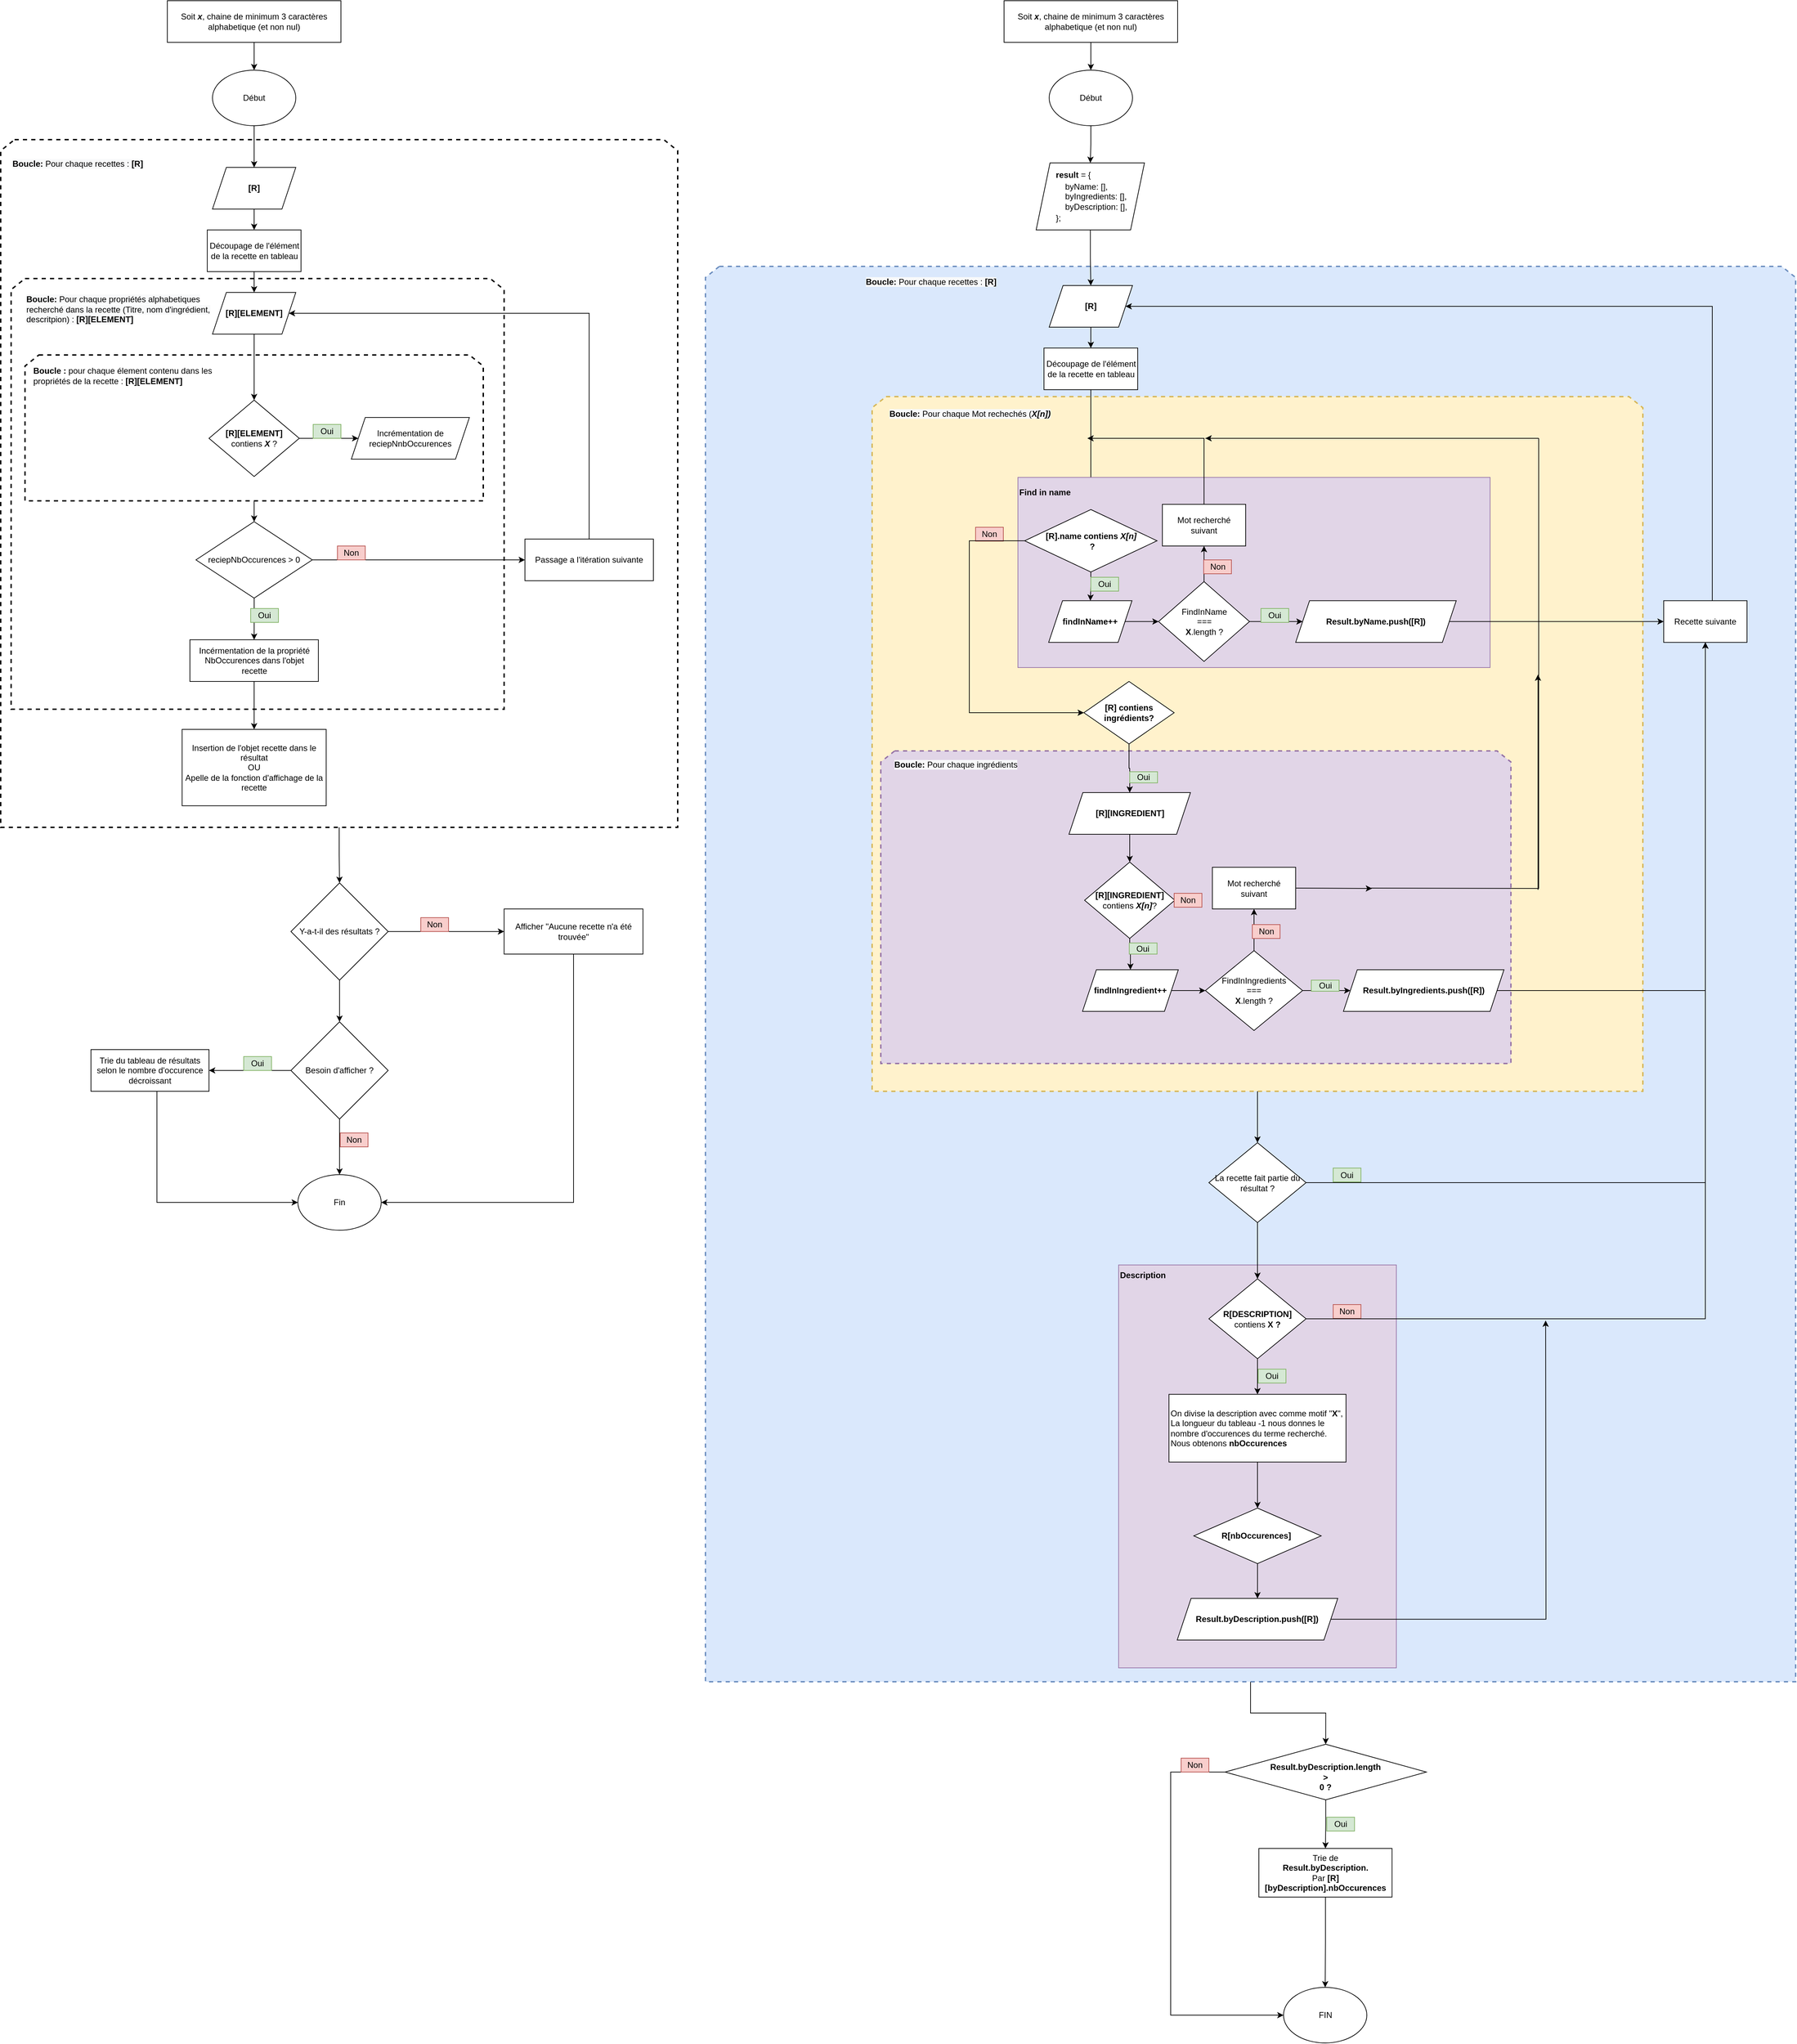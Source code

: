 <mxfile version="15.8.7" type="device"><diagram id="W2QzDN9e0owXRdh4UVnG" name="Page-1"><mxGraphModel dx="3149" dy="2471" grid="1" gridSize="10" guides="1" tooltips="1" connect="1" arrows="1" fold="1" page="1" pageScale="1" pageWidth="583" pageHeight="827" math="0" shadow="0"><root><mxCell id="0"/><mxCell id="1" parent="0"/><mxCell id="foUKdUVa1GUu96wPzRGX-116" style="edgeStyle=orthogonalEdgeStyle;rounded=0;orthogonalLoop=1;jettySize=auto;html=1;entryX=0.5;entryY=0;entryDx=0;entryDy=0;" parent="1" source="Gw8ev6e8NZ4eFew92f-A-2" target="foUKdUVa1GUu96wPzRGX-115" edge="1"><mxGeometry relative="1" as="geometry"/></mxCell><mxCell id="Gw8ev6e8NZ4eFew92f-A-2" value="" style="shape=loopLimit;whiteSpace=wrap;html=1;dashed=1;strokeWidth=2;align=left;fillColor=#dae8fc;strokeColor=#6c8ebf;" parent="1" vertex="1"><mxGeometry x="1020" y="392.5" width="1570" height="2037.5" as="geometry"/></mxCell><mxCell id="Gw8ev6e8NZ4eFew92f-A-48" value="" style="shape=loopLimit;whiteSpace=wrap;html=1;dashed=1;strokeWidth=2;align=left;fillColor=#fff2cc;strokeColor=#d6b656;" parent="1" vertex="1"><mxGeometry x="1260" y="580" width="1110" height="1000" as="geometry"/></mxCell><mxCell id="Gw8ev6e8NZ4eFew92f-A-49" value="&lt;br&gt;&lt;br&gt;&lt;b style=&quot;color: rgb(0 , 0 , 0) ; font-family: &amp;#34;helvetica&amp;#34; ; font-size: 12px ; font-style: normal ; letter-spacing: normal ; text-align: left ; text-indent: 0px ; text-transform: none ; word-spacing: 0px ; background-color: rgb(248 , 249 , 250)&quot;&gt;Boucle:&lt;span&gt;&amp;nbsp;&lt;/span&gt;&lt;/b&gt;&lt;span style=&quot;color: rgb(0 , 0 , 0) ; font-family: &amp;#34;helvetica&amp;#34; ; font-size: 12px ; font-style: normal ; font-weight: 400 ; letter-spacing: normal ; text-align: left ; text-indent: 0px ; text-transform: none ; word-spacing: 0px ; background-color: rgb(248 , 249 , 250) ; display: inline ; float: none&quot;&gt;Pour chaque Mot rechechés (&lt;/span&gt;&lt;span style=&quot;color: rgb(0 , 0 , 0) ; font-family: &amp;#34;helvetica&amp;#34; ; font-size: 12px ; letter-spacing: normal ; text-align: left ; text-indent: 0px ; text-transform: none ; word-spacing: 0px ; background-color: rgb(248 , 249 , 250) ; display: inline ; float: none&quot;&gt;&lt;b&gt;&lt;i&gt;X[n])&lt;/i&gt;&lt;/b&gt;&lt;/span&gt;" style="rounded=0;whiteSpace=wrap;html=1;dashed=1;strokeWidth=2;align=left;fillColor=none;strokeColor=none;" parent="1" vertex="1"><mxGeometry x="1282.5" y="560" width="280" height="60" as="geometry"/></mxCell><mxCell id="9cMznDm5X-ELZMLWN49U-64" style="edgeStyle=orthogonalEdgeStyle;rounded=0;orthogonalLoop=1;jettySize=auto;html=1;" parent="1" source="9cMznDm5X-ELZMLWN49U-8" target="9cMznDm5X-ELZMLWN49U-51" edge="1"><mxGeometry relative="1" as="geometry"/></mxCell><mxCell id="9cMznDm5X-ELZMLWN49U-8" value="" style="shape=loopLimit;whiteSpace=wrap;html=1;dashed=1;strokeWidth=2;align=left;" parent="1" vertex="1"><mxGeometry x="5" y="210" width="975" height="990" as="geometry"/></mxCell><mxCell id="9cMznDm5X-ELZMLWN49U-24" style="edgeStyle=orthogonalEdgeStyle;rounded=0;orthogonalLoop=1;jettySize=auto;html=1;" parent="1" source="9cMznDm5X-ELZMLWN49U-2" edge="1"><mxGeometry relative="1" as="geometry"><mxPoint x="370" y="250" as="targetPoint"/></mxGeometry></mxCell><mxCell id="9cMznDm5X-ELZMLWN49U-2" value="Début" style="ellipse;whiteSpace=wrap;html=1;" parent="1" vertex="1"><mxGeometry x="310" y="110" width="120" height="80" as="geometry"/></mxCell><mxCell id="9cMznDm5X-ELZMLWN49U-4" style="edgeStyle=orthogonalEdgeStyle;rounded=0;orthogonalLoop=1;jettySize=auto;html=1;" parent="1" source="9cMznDm5X-ELZMLWN49U-3" target="9cMznDm5X-ELZMLWN49U-2" edge="1"><mxGeometry relative="1" as="geometry"/></mxCell><mxCell id="9cMznDm5X-ELZMLWN49U-3" value="Soit &lt;b style=&quot;font-style: italic&quot;&gt;x&lt;/b&gt;, chaine de minimum 3 caractères alphabetique (et non nul)" style="rounded=0;whiteSpace=wrap;html=1;" parent="1" vertex="1"><mxGeometry x="245" y="10" width="250" height="60" as="geometry"/></mxCell><mxCell id="9cMznDm5X-ELZMLWN49U-12" value="&lt;br&gt;&lt;br&gt;&lt;b style=&quot;color: rgb(0 , 0 , 0) ; font-family: &amp;#34;helvetica&amp;#34; ; font-size: 12px ; font-style: normal ; letter-spacing: normal ; text-align: left ; text-indent: 0px ; text-transform: none ; word-spacing: 0px ; background-color: rgb(248 , 249 , 250)&quot;&gt;Boucle:&lt;span&gt;&amp;nbsp;&lt;/span&gt;&lt;/b&gt;&lt;span style=&quot;color: rgb(0 , 0 , 0) ; font-family: &amp;#34;helvetica&amp;#34; ; font-size: 12px ; font-style: normal ; font-weight: 400 ; letter-spacing: normal ; text-align: left ; text-indent: 0px ; text-transform: none ; word-spacing: 0px ; background-color: rgb(248 , 249 , 250) ; display: inline ; float: none&quot;&gt;Pour chaque recettes : &lt;/span&gt;&lt;span style=&quot;color: rgb(0 , 0 , 0) ; font-family: &amp;#34;helvetica&amp;#34; ; font-size: 12px ; font-style: normal ; letter-spacing: normal ; text-align: left ; text-indent: 0px ; text-transform: none ; word-spacing: 0px ; background-color: rgb(248 , 249 , 250) ; display: inline ; float: none&quot;&gt;&lt;b&gt;[R]&lt;/b&gt;&lt;/span&gt;" style="rounded=0;whiteSpace=wrap;html=1;dashed=1;strokeWidth=2;align=left;fillColor=none;strokeColor=none;" parent="1" vertex="1"><mxGeometry x="20" y="200" width="280" height="60" as="geometry"/></mxCell><mxCell id="9cMznDm5X-ELZMLWN49U-14" value="" style="shape=loopLimit;whiteSpace=wrap;html=1;dashed=1;strokeWidth=2;align=left;" parent="1" vertex="1"><mxGeometry x="20" y="410" width="710" height="620" as="geometry"/></mxCell><mxCell id="9cMznDm5X-ELZMLWN49U-15" value="&lt;br&gt;&lt;br&gt;&lt;b style=&quot;color: rgb(0 , 0 , 0) ; font-family: &amp;#34;helvetica&amp;#34; ; font-size: 12px ; font-style: normal ; letter-spacing: normal ; text-align: left ; text-indent: 0px ; text-transform: none ; word-spacing: 0px ; background-color: rgb(248 , 249 , 250)&quot;&gt;Boucle:&lt;span&gt;&amp;nbsp;&lt;/span&gt;&lt;/b&gt;&lt;span style=&quot;color: rgb(0 , 0 , 0) ; font-family: &amp;#34;helvetica&amp;#34; ; font-size: 12px ; font-style: normal ; font-weight: 400 ; letter-spacing: normal ; text-align: left ; text-indent: 0px ; text-transform: none ; word-spacing: 0px ; background-color: rgb(248 , 249 , 250) ; display: inline ; float: none&quot;&gt;Pour chaque propriétés alphabetiques recherché dans la recette (Titre, nom d'ingrédient, descritpion) : &lt;/span&gt;&lt;span style=&quot;color: rgb(0 , 0 , 0) ; font-family: &amp;#34;helvetica&amp;#34; ; font-size: 12px ; font-style: normal ; letter-spacing: normal ; text-align: left ; text-indent: 0px ; text-transform: none ; word-spacing: 0px ; background-color: rgb(248 , 249 , 250) ; display: inline ; float: none&quot;&gt;&lt;b&gt;[R][ELEMENT]&lt;/b&gt;&lt;/span&gt;" style="rounded=0;whiteSpace=wrap;html=1;dashed=1;strokeWidth=2;align=left;fillColor=none;strokeColor=none;" parent="1" vertex="1"><mxGeometry x="40" y="410" width="280" height="60" as="geometry"/></mxCell><mxCell id="9cMznDm5X-ELZMLWN49U-26" style="edgeStyle=orthogonalEdgeStyle;rounded=0;orthogonalLoop=1;jettySize=auto;html=1;" parent="1" source="9cMznDm5X-ELZMLWN49U-16" target="9cMznDm5X-ELZMLWN49U-21" edge="1"><mxGeometry relative="1" as="geometry"/></mxCell><mxCell id="9cMznDm5X-ELZMLWN49U-16" value="Découpage de l'élément de la recette en tableau" style="rounded=0;whiteSpace=wrap;html=1;" parent="1" vertex="1"><mxGeometry x="302.5" y="340" width="135" height="60" as="geometry"/></mxCell><mxCell id="9cMznDm5X-ELZMLWN49U-19" value="" style="shape=loopLimit;whiteSpace=wrap;html=1;dashed=1;strokeWidth=2;align=left;" parent="1" vertex="1"><mxGeometry x="40" y="520" width="660" height="210" as="geometry"/></mxCell><mxCell id="9cMznDm5X-ELZMLWN49U-20" value="&lt;b&gt;Boucle :&lt;/b&gt;&amp;nbsp;pour chaque élement contenu dans les propriétés de la recette :&amp;nbsp;&lt;b style=&quot;font-family: &amp;#34;helvetica&amp;#34;&quot;&gt;[R][ELEMENT]&lt;/b&gt;" style="rounded=0;whiteSpace=wrap;html=1;dashed=1;strokeWidth=2;align=left;fillColor=none;strokeColor=none;" parent="1" vertex="1"><mxGeometry x="50" y="510" width="280" height="80" as="geometry"/></mxCell><mxCell id="9cMznDm5X-ELZMLWN49U-29" style="edgeStyle=orthogonalEdgeStyle;rounded=0;orthogonalLoop=1;jettySize=auto;html=1;entryX=0.5;entryY=0;entryDx=0;entryDy=0;" parent="1" source="9cMznDm5X-ELZMLWN49U-21" target="9cMznDm5X-ELZMLWN49U-28" edge="1"><mxGeometry relative="1" as="geometry"/></mxCell><mxCell id="9cMznDm5X-ELZMLWN49U-21" value="&lt;b style=&quot;font-family: &amp;#34;helvetica&amp;#34;&quot;&gt;[R][ELEMENT]&lt;/b&gt;" style="shape=parallelogram;perimeter=parallelogramPerimeter;whiteSpace=wrap;html=1;fixedSize=1;strokeWidth=1;align=center;" parent="1" vertex="1"><mxGeometry x="310" y="430" width="120" height="60" as="geometry"/></mxCell><mxCell id="9cMznDm5X-ELZMLWN49U-25" style="edgeStyle=orthogonalEdgeStyle;rounded=0;orthogonalLoop=1;jettySize=auto;html=1;" parent="1" source="9cMznDm5X-ELZMLWN49U-22" target="9cMznDm5X-ELZMLWN49U-16" edge="1"><mxGeometry relative="1" as="geometry"/></mxCell><mxCell id="9cMznDm5X-ELZMLWN49U-22" value="&lt;b style=&quot;font-family: &amp;#34;helvetica&amp;#34;&quot;&gt;[R]&lt;/b&gt;" style="shape=parallelogram;perimeter=parallelogramPerimeter;whiteSpace=wrap;html=1;fixedSize=1;strokeWidth=1;align=center;" parent="1" vertex="1"><mxGeometry x="310" y="250" width="120" height="60" as="geometry"/></mxCell><mxCell id="9cMznDm5X-ELZMLWN49U-23" value="" style="edgeStyle=orthogonalEdgeStyle;rounded=0;orthogonalLoop=1;jettySize=auto;html=1;endArrow=none;" parent="1" source="9cMznDm5X-ELZMLWN49U-2" target="9cMznDm5X-ELZMLWN49U-22" edge="1"><mxGeometry relative="1" as="geometry"><mxPoint x="370" y="190" as="sourcePoint"/><mxPoint x="370" y="340" as="targetPoint"/></mxGeometry></mxCell><mxCell id="9cMznDm5X-ELZMLWN49U-31" style="edgeStyle=orthogonalEdgeStyle;rounded=0;orthogonalLoop=1;jettySize=auto;html=1;" parent="1" source="9cMznDm5X-ELZMLWN49U-28" target="9cMznDm5X-ELZMLWN49U-30" edge="1"><mxGeometry relative="1" as="geometry"/></mxCell><mxCell id="9cMznDm5X-ELZMLWN49U-28" value="&lt;b&gt;[R][ELEMENT] &lt;/b&gt;contiens &lt;i style=&quot;font-weight: bold&quot;&gt;X&lt;/i&gt;&amp;nbsp;?" style="rhombus;whiteSpace=wrap;html=1;strokeWidth=1;align=center;" parent="1" vertex="1"><mxGeometry x="305" y="585" width="130" height="110" as="geometry"/></mxCell><mxCell id="9cMznDm5X-ELZMLWN49U-30" value="&lt;span style=&quot;font-family: &amp;#34;helvetica&amp;#34;&quot;&gt;Incrémentation de&lt;br&gt;reciepNnbOccurences&lt;br&gt;&lt;/span&gt;" style="shape=parallelogram;perimeter=parallelogramPerimeter;whiteSpace=wrap;html=1;fixedSize=1;strokeWidth=1;align=center;" parent="1" vertex="1"><mxGeometry x="510" y="610" width="170" height="60" as="geometry"/></mxCell><mxCell id="9cMznDm5X-ELZMLWN49U-32" value="Oui" style="rounded=0;whiteSpace=wrap;html=1;strokeWidth=1;align=center;fillColor=#d5e8d4;strokeColor=#82b366;" parent="1" vertex="1"><mxGeometry x="455" y="620" width="40" height="20" as="geometry"/></mxCell><mxCell id="9cMznDm5X-ELZMLWN49U-38" style="edgeStyle=orthogonalEdgeStyle;rounded=0;orthogonalLoop=1;jettySize=auto;html=1;entryX=0.5;entryY=0;entryDx=0;entryDy=0;" parent="1" source="9cMznDm5X-ELZMLWN49U-35" target="9cMznDm5X-ELZMLWN49U-37" edge="1"><mxGeometry relative="1" as="geometry"/></mxCell><mxCell id="9cMznDm5X-ELZMLWN49U-35" value="reciepNbOccurences &amp;gt; 0" style="rhombus;whiteSpace=wrap;html=1;strokeWidth=1;align=center;" parent="1" vertex="1"><mxGeometry x="286.25" y="760" width="167.5" height="110" as="geometry"/></mxCell><mxCell id="9cMznDm5X-ELZMLWN49U-36" value="" style="endArrow=classic;html=1;rounded=0;exitX=0.5;exitY=1;exitDx=0;exitDy=0;entryX=0.5;entryY=0;entryDx=0;entryDy=0;" parent="1" source="9cMznDm5X-ELZMLWN49U-19" target="9cMznDm5X-ELZMLWN49U-35" edge="1"><mxGeometry width="50" height="50" relative="1" as="geometry"><mxPoint x="370" y="870" as="sourcePoint"/><mxPoint x="420" y="820" as="targetPoint"/></mxGeometry></mxCell><mxCell id="9cMznDm5X-ELZMLWN49U-42" style="edgeStyle=orthogonalEdgeStyle;rounded=0;orthogonalLoop=1;jettySize=auto;html=1;exitX=1;exitY=0.5;exitDx=0;exitDy=0;" parent="1" source="9cMznDm5X-ELZMLWN49U-35" target="9cMznDm5X-ELZMLWN49U-41" edge="1"><mxGeometry relative="1" as="geometry"/></mxCell><mxCell id="9cMznDm5X-ELZMLWN49U-49" style="edgeStyle=orthogonalEdgeStyle;rounded=0;orthogonalLoop=1;jettySize=auto;html=1;entryX=0.5;entryY=0;entryDx=0;entryDy=0;" parent="1" source="9cMznDm5X-ELZMLWN49U-37" target="9cMznDm5X-ELZMLWN49U-47" edge="1"><mxGeometry relative="1" as="geometry"/></mxCell><mxCell id="9cMznDm5X-ELZMLWN49U-37" value="Incérmentation de la propriété NbOccurences dans l'objet recette" style="rounded=0;whiteSpace=wrap;html=1;strokeWidth=1;align=center;" parent="1" vertex="1"><mxGeometry x="277.5" y="930" width="185" height="60" as="geometry"/></mxCell><mxCell id="9cMznDm5X-ELZMLWN49U-39" value="Oui" style="rounded=0;whiteSpace=wrap;html=1;strokeWidth=1;align=center;fillColor=#d5e8d4;strokeColor=#82b366;" parent="1" vertex="1"><mxGeometry x="365" y="885" width="40" height="20" as="geometry"/></mxCell><mxCell id="9cMznDm5X-ELZMLWN49U-43" style="edgeStyle=orthogonalEdgeStyle;rounded=0;orthogonalLoop=1;jettySize=auto;html=1;entryX=1;entryY=0.5;entryDx=0;entryDy=0;" parent="1" source="9cMznDm5X-ELZMLWN49U-41" target="9cMznDm5X-ELZMLWN49U-21" edge="1"><mxGeometry relative="1" as="geometry"><Array as="points"><mxPoint x="853" y="460"/></Array></mxGeometry></mxCell><mxCell id="9cMznDm5X-ELZMLWN49U-41" value="Passage a l'itération suivante" style="rounded=0;whiteSpace=wrap;html=1;strokeWidth=1;align=center;" parent="1" vertex="1"><mxGeometry x="760" y="785" width="185" height="60" as="geometry"/></mxCell><mxCell id="9cMznDm5X-ELZMLWN49U-44" value="Non" style="rounded=0;whiteSpace=wrap;html=1;strokeWidth=1;align=center;fillColor=#f8cecc;strokeColor=#b85450;" parent="1" vertex="1"><mxGeometry x="490" y="795" width="40" height="20" as="geometry"/></mxCell><mxCell id="9cMznDm5X-ELZMLWN49U-47" value="Insertion de l'objet recette dans le résultat &lt;br&gt;OU&lt;br&gt;Apelle de la fonction d'affichage de la recette" style="rounded=0;whiteSpace=wrap;html=1;strokeWidth=1;align=center;" parent="1" vertex="1"><mxGeometry x="266.25" y="1059" width="207.5" height="110" as="geometry"/></mxCell><mxCell id="9cMznDm5X-ELZMLWN49U-56" style="edgeStyle=orthogonalEdgeStyle;rounded=0;orthogonalLoop=1;jettySize=auto;html=1;entryX=0.5;entryY=0;entryDx=0;entryDy=0;" parent="1" source="9cMznDm5X-ELZMLWN49U-51" target="9cMznDm5X-ELZMLWN49U-55" edge="1"><mxGeometry relative="1" as="geometry"/></mxCell><mxCell id="9cMznDm5X-ELZMLWN49U-67" style="edgeStyle=orthogonalEdgeStyle;rounded=0;orthogonalLoop=1;jettySize=auto;html=1;" parent="1" source="9cMznDm5X-ELZMLWN49U-51" target="9cMznDm5X-ELZMLWN49U-66" edge="1"><mxGeometry relative="1" as="geometry"/></mxCell><mxCell id="9cMznDm5X-ELZMLWN49U-51" value="Y-a-t-il des résultats ?" style="rhombus;whiteSpace=wrap;html=1;strokeWidth=1;align=center;" parent="1" vertex="1"><mxGeometry x="423" y="1280" width="140" height="140" as="geometry"/></mxCell><mxCell id="9cMznDm5X-ELZMLWN49U-52" value="Fin" style="ellipse;whiteSpace=wrap;html=1;strokeWidth=1;align=center;" parent="1" vertex="1"><mxGeometry x="433" y="1700" width="120" height="80" as="geometry"/></mxCell><mxCell id="9cMznDm5X-ELZMLWN49U-58" style="edgeStyle=orthogonalEdgeStyle;rounded=0;orthogonalLoop=1;jettySize=auto;html=1;entryX=1;entryY=0.5;entryDx=0;entryDy=0;" parent="1" source="9cMznDm5X-ELZMLWN49U-55" target="9cMznDm5X-ELZMLWN49U-57" edge="1"><mxGeometry relative="1" as="geometry"><Array as="points"/></mxGeometry></mxCell><mxCell id="9cMznDm5X-ELZMLWN49U-59" style="edgeStyle=orthogonalEdgeStyle;rounded=0;orthogonalLoop=1;jettySize=auto;html=1;entryX=0.5;entryY=0;entryDx=0;entryDy=0;" parent="1" source="9cMznDm5X-ELZMLWN49U-55" target="9cMznDm5X-ELZMLWN49U-52" edge="1"><mxGeometry relative="1" as="geometry"/></mxCell><mxCell id="9cMznDm5X-ELZMLWN49U-55" value="Besoin d'afficher ?" style="rhombus;whiteSpace=wrap;html=1;strokeWidth=1;align=center;" parent="1" vertex="1"><mxGeometry x="423" y="1480" width="140" height="140" as="geometry"/></mxCell><mxCell id="9cMznDm5X-ELZMLWN49U-60" style="edgeStyle=orthogonalEdgeStyle;rounded=0;orthogonalLoop=1;jettySize=auto;html=1;entryX=0;entryY=0.5;entryDx=0;entryDy=0;" parent="1" source="9cMznDm5X-ELZMLWN49U-57" target="9cMznDm5X-ELZMLWN49U-52" edge="1"><mxGeometry relative="1" as="geometry"><mxPoint x="430" y="1740" as="targetPoint"/><Array as="points"><mxPoint x="230" y="1740"/></Array></mxGeometry></mxCell><mxCell id="9cMznDm5X-ELZMLWN49U-57" value="Trie du tableau de résultats selon le nombre d'occurence décroissant" style="rounded=0;whiteSpace=wrap;html=1;strokeWidth=1;align=center;" parent="1" vertex="1"><mxGeometry x="135" y="1520" width="170" height="60" as="geometry"/></mxCell><mxCell id="9cMznDm5X-ELZMLWN49U-62" value="Oui" style="rounded=0;whiteSpace=wrap;html=1;strokeWidth=1;align=center;fillColor=#d5e8d4;strokeColor=#82b366;" parent="1" vertex="1"><mxGeometry x="355" y="1530" width="40" height="20" as="geometry"/></mxCell><mxCell id="9cMznDm5X-ELZMLWN49U-63" value="Non" style="rounded=0;whiteSpace=wrap;html=1;strokeWidth=1;align=center;fillColor=#f8cecc;strokeColor=#b85450;" parent="1" vertex="1"><mxGeometry x="494" y="1640" width="40" height="20" as="geometry"/></mxCell><mxCell id="9cMznDm5X-ELZMLWN49U-68" style="edgeStyle=orthogonalEdgeStyle;rounded=0;orthogonalLoop=1;jettySize=auto;html=1;entryX=1;entryY=0.5;entryDx=0;entryDy=0;" parent="1" source="9cMznDm5X-ELZMLWN49U-66" target="9cMznDm5X-ELZMLWN49U-52" edge="1"><mxGeometry relative="1" as="geometry"><Array as="points"><mxPoint x="830" y="1740"/></Array></mxGeometry></mxCell><mxCell id="9cMznDm5X-ELZMLWN49U-66" value="Afficher &quot;Aucune recette n'a été trouvée&quot;" style="rounded=0;whiteSpace=wrap;html=1;strokeWidth=1;align=center;" parent="1" vertex="1"><mxGeometry x="730" y="1317.5" width="200" height="65" as="geometry"/></mxCell><mxCell id="9cMznDm5X-ELZMLWN49U-69" value="Non" style="rounded=0;whiteSpace=wrap;html=1;strokeWidth=1;align=center;fillColor=#f8cecc;strokeColor=#b85450;" parent="1" vertex="1"><mxGeometry x="610" y="1330" width="40" height="20" as="geometry"/></mxCell><mxCell id="foUKdUVa1GUu96wPzRGX-18" style="edgeStyle=orthogonalEdgeStyle;rounded=0;orthogonalLoop=1;jettySize=auto;html=1;entryX=0.5;entryY=0;entryDx=0;entryDy=0;" parent="1" source="Gw8ev6e8NZ4eFew92f-A-4" target="foUKdUVa1GUu96wPzRGX-17" edge="1"><mxGeometry relative="1" as="geometry"/></mxCell><mxCell id="Gw8ev6e8NZ4eFew92f-A-4" value="Début" style="ellipse;whiteSpace=wrap;html=1;" parent="1" vertex="1"><mxGeometry x="1515" y="110" width="120" height="80" as="geometry"/></mxCell><mxCell id="Gw8ev6e8NZ4eFew92f-A-5" style="edgeStyle=orthogonalEdgeStyle;rounded=0;orthogonalLoop=1;jettySize=auto;html=1;" parent="1" source="Gw8ev6e8NZ4eFew92f-A-6" target="Gw8ev6e8NZ4eFew92f-A-4" edge="1"><mxGeometry relative="1" as="geometry"/></mxCell><mxCell id="Gw8ev6e8NZ4eFew92f-A-6" value="Soit &lt;b style=&quot;font-style: italic&quot;&gt;x&lt;/b&gt;, chaine de minimum 3 caractères alphabetique (et non nul)" style="rounded=0;whiteSpace=wrap;html=1;" parent="1" vertex="1"><mxGeometry x="1450" y="10" width="250" height="60" as="geometry"/></mxCell><mxCell id="Gw8ev6e8NZ4eFew92f-A-7" value="&lt;br&gt;&lt;br&gt;&lt;b style=&quot;color: rgb(0 , 0 , 0) ; font-family: &amp;#34;helvetica&amp;#34; ; font-size: 12px ; font-style: normal ; letter-spacing: normal ; text-align: left ; text-indent: 0px ; text-transform: none ; word-spacing: 0px ; background-color: rgb(248 , 249 , 250)&quot;&gt;Boucle:&lt;span&gt;&amp;nbsp;&lt;/span&gt;&lt;/b&gt;&lt;span style=&quot;color: rgb(0 , 0 , 0) ; font-family: &amp;#34;helvetica&amp;#34; ; font-size: 12px ; font-style: normal ; font-weight: 400 ; letter-spacing: normal ; text-align: left ; text-indent: 0px ; text-transform: none ; word-spacing: 0px ; background-color: rgb(248 , 249 , 250) ; display: inline ; float: none&quot;&gt;Pour chaque recettes : &lt;/span&gt;&lt;span style=&quot;color: rgb(0 , 0 , 0) ; font-family: &amp;#34;helvetica&amp;#34; ; font-size: 12px ; font-style: normal ; letter-spacing: normal ; text-align: left ; text-indent: 0px ; text-transform: none ; word-spacing: 0px ; background-color: rgb(248 , 249 , 250) ; display: inline ; float: none&quot;&gt;&lt;b&gt;[R]&lt;/b&gt;&lt;/span&gt;" style="rounded=0;whiteSpace=wrap;html=1;dashed=1;strokeWidth=2;align=left;fillColor=none;strokeColor=none;" parent="1" vertex="1"><mxGeometry x="1248.75" y="370" width="280" height="60" as="geometry"/></mxCell><mxCell id="Gw8ev6e8NZ4eFew92f-A-8" value="" style="shape=loopLimit;whiteSpace=wrap;html=1;dashed=1;strokeWidth=2;align=left;fillColor=#e1d5e7;strokeColor=#9673a6;" parent="1" vertex="1"><mxGeometry x="1272.5" y="1090" width="907.5" height="450" as="geometry"/></mxCell><mxCell id="Gw8ev6e8NZ4eFew92f-A-9" value="&lt;br&gt;&lt;br&gt;&lt;b style=&quot;color: rgb(0 , 0 , 0) ; font-family: &amp;#34;helvetica&amp;#34; ; font-size: 12px ; font-style: normal ; letter-spacing: normal ; text-align: left ; text-indent: 0px ; text-transform: none ; word-spacing: 0px ; background-color: rgb(248 , 249 , 250)&quot;&gt;Boucle:&lt;span&gt;&amp;nbsp;&lt;/span&gt;&lt;/b&gt;&lt;span style=&quot;color: rgb(0 , 0 , 0) ; font-family: &amp;#34;helvetica&amp;#34; ; font-size: 12px ; font-style: normal ; font-weight: 400 ; letter-spacing: normal ; text-align: left ; text-indent: 0px ; text-transform: none ; word-spacing: 0px ; background-color: rgb(248 , 249 , 250) ; display: inline ; float: none&quot;&gt;Pour chaque ingrédients&lt;/span&gt;" style="rounded=0;whiteSpace=wrap;html=1;dashed=1;strokeWidth=2;align=left;fillColor=none;strokeColor=none;" parent="1" vertex="1"><mxGeometry x="1290" y="1065" width="280" height="60" as="geometry"/></mxCell><mxCell id="foUKdUVa1GUu96wPzRGX-38" style="edgeStyle=orthogonalEdgeStyle;rounded=0;orthogonalLoop=1;jettySize=auto;html=1;" parent="1" source="Gw8ev6e8NZ4eFew92f-A-11" target="foUKdUVa1GUu96wPzRGX-23" edge="1"><mxGeometry relative="1" as="geometry"/></mxCell><mxCell id="Gw8ev6e8NZ4eFew92f-A-11" value="Découpage de l'élément de la recette en tableau" style="rounded=0;whiteSpace=wrap;html=1;" parent="1" vertex="1"><mxGeometry x="1507.5" y="510" width="135" height="60" as="geometry"/></mxCell><mxCell id="foUKdUVa1GUu96wPzRGX-16" style="edgeStyle=orthogonalEdgeStyle;rounded=0;orthogonalLoop=1;jettySize=auto;html=1;" parent="1" source="Gw8ev6e8NZ4eFew92f-A-15" target="foUKdUVa1GUu96wPzRGX-4" edge="1"><mxGeometry relative="1" as="geometry"/></mxCell><mxCell id="Gw8ev6e8NZ4eFew92f-A-15" value="&lt;b style=&quot;font-family: &amp;#34;helvetica&amp;#34;&quot;&gt;[R][INGREDIENT]&lt;/b&gt;" style="shape=parallelogram;perimeter=parallelogramPerimeter;whiteSpace=wrap;html=1;fixedSize=1;strokeWidth=1;align=center;" parent="1" vertex="1"><mxGeometry x="1543.5" y="1150" width="175" height="60" as="geometry"/></mxCell><mxCell id="Gw8ev6e8NZ4eFew92f-A-16" style="edgeStyle=orthogonalEdgeStyle;rounded=0;orthogonalLoop=1;jettySize=auto;html=1;" parent="1" source="Gw8ev6e8NZ4eFew92f-A-17" target="Gw8ev6e8NZ4eFew92f-A-11" edge="1"><mxGeometry relative="1" as="geometry"/></mxCell><mxCell id="Gw8ev6e8NZ4eFew92f-A-17" value="&lt;b style=&quot;font-family: &amp;#34;helvetica&amp;#34;&quot;&gt;[R]&lt;/b&gt;" style="shape=parallelogram;perimeter=parallelogramPerimeter;whiteSpace=wrap;html=1;fixedSize=1;strokeWidth=1;align=center;" parent="1" vertex="1"><mxGeometry x="1515" y="420" width="120" height="60" as="geometry"/></mxCell><mxCell id="foUKdUVa1GUu96wPzRGX-122" style="edgeStyle=orthogonalEdgeStyle;rounded=0;orthogonalLoop=1;jettySize=auto;html=1;entryX=0.5;entryY=0;entryDx=0;entryDy=0;" parent="1" source="Gw8ev6e8NZ4eFew92f-A-42" target="foUKdUVa1GUu96wPzRGX-120" edge="1"><mxGeometry relative="1" as="geometry"/></mxCell><mxCell id="Gw8ev6e8NZ4eFew92f-A-42" value="Trie de&lt;b&gt;&lt;br&gt;Result.byDescription.&lt;/b&gt;&lt;br&gt;Par &lt;b&gt;[R][byDescription].nbOccurences&lt;/b&gt;" style="rounded=0;whiteSpace=wrap;html=1;strokeWidth=1;align=center;" parent="1" vertex="1"><mxGeometry x="1817" y="2670" width="191.75" height="70" as="geometry"/></mxCell><mxCell id="foUKdUVa1GUu96wPzRGX-65" style="edgeStyle=orthogonalEdgeStyle;rounded=0;orthogonalLoop=1;jettySize=auto;html=1;" parent="1" source="foUKdUVa1GUu96wPzRGX-4" target="foUKdUVa1GUu96wPzRGX-64" edge="1"><mxGeometry relative="1" as="geometry"/></mxCell><mxCell id="foUKdUVa1GUu96wPzRGX-4" value="&lt;b&gt;[R][&lt;/b&gt;&lt;b style=&quot;font-family: &amp;#34;helvetica&amp;#34;&quot;&gt;INGREDIENT&lt;/b&gt;&lt;b&gt;] &lt;/b&gt;contiens&amp;nbsp;&lt;b style=&quot;font-family: &amp;#34;helvetica&amp;#34; ; text-align: left&quot;&gt;&lt;i&gt;X[n]&lt;/i&gt;&lt;/b&gt;?" style="rhombus;whiteSpace=wrap;html=1;strokeWidth=1;align=center;" parent="1" vertex="1"><mxGeometry x="1566" y="1250" width="130" height="110" as="geometry"/></mxCell><mxCell id="foUKdUVa1GUu96wPzRGX-57" style="edgeStyle=orthogonalEdgeStyle;rounded=0;orthogonalLoop=1;jettySize=auto;html=1;entryX=0.5;entryY=0;entryDx=0;entryDy=0;" parent="1" source="foUKdUVa1GUu96wPzRGX-6" target="Gw8ev6e8NZ4eFew92f-A-15" edge="1"><mxGeometry relative="1" as="geometry"/></mxCell><mxCell id="foUKdUVa1GUu96wPzRGX-6" value="&lt;b&gt;[R] contiens ingrédients?&lt;/b&gt;" style="rhombus;whiteSpace=wrap;html=1;strokeWidth=1;align=center;" parent="1" vertex="1"><mxGeometry x="1565" y="990" width="130" height="90" as="geometry"/></mxCell><mxCell id="foUKdUVa1GUu96wPzRGX-12" value="Oui" style="rounded=0;whiteSpace=wrap;html=1;strokeWidth=1;align=center;fillColor=#d5e8d4;strokeColor=#82b366;" parent="1" vertex="1"><mxGeometry x="1631" y="1120" width="40" height="16" as="geometry"/></mxCell><mxCell id="foUKdUVa1GUu96wPzRGX-13" value="Non" style="rounded=0;whiteSpace=wrap;html=1;strokeWidth=1;align=center;fillColor=#f8cecc;strokeColor=#b85450;" parent="1" vertex="1"><mxGeometry x="1409" y="768" width="40" height="20" as="geometry"/></mxCell><mxCell id="foUKdUVa1GUu96wPzRGX-20" style="edgeStyle=orthogonalEdgeStyle;rounded=0;orthogonalLoop=1;jettySize=auto;html=1;entryX=0.5;entryY=0;entryDx=0;entryDy=0;" parent="1" source="foUKdUVa1GUu96wPzRGX-17" target="Gw8ev6e8NZ4eFew92f-A-17" edge="1"><mxGeometry relative="1" as="geometry"/></mxCell><mxCell id="foUKdUVa1GUu96wPzRGX-17" value="&lt;div style=&quot;line-height: 19px&quot;&gt;&lt;div&gt;&lt;span style=&quot;white-space: pre&quot;&gt;&#9;&lt;/span&gt;&lt;b&gt;result &lt;/b&gt;= {&lt;/div&gt;&lt;/div&gt;&lt;span&gt;&amp;nbsp; &amp;nbsp; &amp;nbsp; &amp;nbsp; &amp;nbsp; &amp;nbsp; byName: [],&lt;/span&gt;&lt;br&gt;&lt;blockquote style=&quot;margin: 0 0 0 40px ; border: none ; padding: 0px&quot;&gt;&lt;div style=&quot;line-height: 19px&quot;&gt;&lt;/div&gt;&lt;/blockquote&gt;&lt;span&gt;&amp;nbsp; &amp;nbsp; &amp;nbsp; &amp;nbsp; &amp;nbsp; &amp;nbsp; byIngredients: [],&lt;/span&gt;&lt;br&gt;&lt;span&gt;&amp;nbsp; &amp;nbsp; &amp;nbsp; &amp;nbsp; &amp;nbsp; &amp;nbsp; byDescription: [],&lt;/span&gt;&lt;br&gt;&lt;div style=&quot;line-height: 19px&quot;&gt;&lt;div&gt;&amp;nbsp; &amp;nbsp; &amp;nbsp; &amp;nbsp; };&lt;/div&gt;&lt;/div&gt;" style="shape=parallelogram;perimeter=parallelogramPerimeter;whiteSpace=wrap;html=1;fixedSize=1;strokeWidth=1;align=left;" parent="1" vertex="1"><mxGeometry x="1496.25" y="243.5" width="156" height="96.5" as="geometry"/></mxCell><mxCell id="foUKdUVa1GUu96wPzRGX-34" value="" style="rounded=0;whiteSpace=wrap;html=1;fillColor=#e1d5e7;strokeColor=#9673a6;" parent="1" vertex="1"><mxGeometry x="1470" y="696.25" width="680" height="273.75" as="geometry"/></mxCell><mxCell id="foUKdUVa1GUu96wPzRGX-31" style="edgeStyle=orthogonalEdgeStyle;rounded=0;orthogonalLoop=1;jettySize=auto;html=1;" parent="1" source="foUKdUVa1GUu96wPzRGX-23" target="foUKdUVa1GUu96wPzRGX-30" edge="1"><mxGeometry relative="1" as="geometry"/></mxCell><mxCell id="foUKdUVa1GUu96wPzRGX-56" style="edgeStyle=orthogonalEdgeStyle;rounded=0;orthogonalLoop=1;jettySize=auto;html=1;" parent="1" source="foUKdUVa1GUu96wPzRGX-23" target="foUKdUVa1GUu96wPzRGX-6" edge="1"><mxGeometry relative="1" as="geometry"><Array as="points"><mxPoint x="1400" y="788"/><mxPoint x="1400" y="1035"/></Array></mxGeometry></mxCell><mxCell id="foUKdUVa1GUu96wPzRGX-23" value="&lt;b&gt;[R].name contiens&amp;nbsp;&lt;/b&gt;&lt;b style=&quot;font-family: &amp;#34;helvetica&amp;#34; ; text-align: left&quot;&gt;&lt;i&gt;X[n]&lt;/i&gt;&lt;/b&gt;&lt;b&gt;&lt;br&gt;&amp;nbsp;?&lt;/b&gt;" style="rhombus;whiteSpace=wrap;html=1;strokeWidth=1;align=center;" parent="1" vertex="1"><mxGeometry x="1479.62" y="742.5" width="190.75" height="90" as="geometry"/></mxCell><mxCell id="foUKdUVa1GUu96wPzRGX-25" value="Oui" style="rounded=0;whiteSpace=wrap;html=1;strokeWidth=1;align=center;fillColor=#d5e8d4;strokeColor=#82b366;" parent="1" vertex="1"><mxGeometry x="1575" y="840" width="40" height="20" as="geometry"/></mxCell><mxCell id="foUKdUVa1GUu96wPzRGX-33" value="" style="edgeStyle=orthogonalEdgeStyle;rounded=0;orthogonalLoop=1;jettySize=auto;html=1;" parent="1" source="foUKdUVa1GUu96wPzRGX-30" target="foUKdUVa1GUu96wPzRGX-32" edge="1"><mxGeometry relative="1" as="geometry"/></mxCell><mxCell id="foUKdUVa1GUu96wPzRGX-30" value="&lt;b style=&quot;font-family: &amp;#34;helvetica&amp;#34;&quot;&gt;findInName++&lt;/b&gt;" style="shape=parallelogram;perimeter=parallelogramPerimeter;whiteSpace=wrap;html=1;fixedSize=1;strokeWidth=1;align=center;" parent="1" vertex="1"><mxGeometry x="1514.25" y="873.75" width="120" height="60" as="geometry"/></mxCell><mxCell id="foUKdUVa1GUu96wPzRGX-40" style="edgeStyle=orthogonalEdgeStyle;rounded=0;orthogonalLoop=1;jettySize=auto;html=1;" parent="1" source="foUKdUVa1GUu96wPzRGX-32" target="foUKdUVa1GUu96wPzRGX-39" edge="1"><mxGeometry relative="1" as="geometry"/></mxCell><mxCell id="foUKdUVa1GUu96wPzRGX-51" value="" style="edgeStyle=orthogonalEdgeStyle;rounded=0;orthogonalLoop=1;jettySize=auto;html=1;" parent="1" source="foUKdUVa1GUu96wPzRGX-32" target="foUKdUVa1GUu96wPzRGX-50" edge="1"><mxGeometry relative="1" as="geometry"/></mxCell><mxCell id="foUKdUVa1GUu96wPzRGX-32" value="FindInName &lt;br&gt;=== &lt;br&gt;&lt;b&gt;X&lt;/b&gt;.length ?" style="rhombus;whiteSpace=wrap;html=1;strokeWidth=1;" parent="1" vertex="1"><mxGeometry x="1672.5" y="846.25" width="131" height="115" as="geometry"/></mxCell><mxCell id="foUKdUVa1GUu96wPzRGX-35" value="&lt;br&gt;&lt;font face=&quot;helvetica&quot;&gt;&lt;b&gt;Find in name&lt;/b&gt;&lt;/font&gt;" style="rounded=0;whiteSpace=wrap;html=1;dashed=1;strokeWidth=2;align=left;fillColor=none;strokeColor=none;" parent="1" vertex="1"><mxGeometry x="1470" y="690" width="91" height="40" as="geometry"/></mxCell><mxCell id="foUKdUVa1GUu96wPzRGX-42" value="" style="edgeStyle=orthogonalEdgeStyle;rounded=0;orthogonalLoop=1;jettySize=auto;html=1;" parent="1" source="foUKdUVa1GUu96wPzRGX-39" target="foUKdUVa1GUu96wPzRGX-41" edge="1"><mxGeometry relative="1" as="geometry"/></mxCell><mxCell id="foUKdUVa1GUu96wPzRGX-39" value="&lt;b style=&quot;font-family: &amp;#34;helvetica&amp;#34;&quot;&gt;Result.byName.push([R])&lt;/b&gt;" style="shape=parallelogram;perimeter=parallelogramPerimeter;whiteSpace=wrap;html=1;fixedSize=1;strokeWidth=1;align=center;" parent="1" vertex="1"><mxGeometry x="1870" y="873.75" width="231.25" height="60" as="geometry"/></mxCell><mxCell id="foUKdUVa1GUu96wPzRGX-44" style="edgeStyle=orthogonalEdgeStyle;rounded=0;orthogonalLoop=1;jettySize=auto;html=1;entryX=1;entryY=0.5;entryDx=0;entryDy=0;" parent="1" source="foUKdUVa1GUu96wPzRGX-41" target="Gw8ev6e8NZ4eFew92f-A-17" edge="1"><mxGeometry relative="1" as="geometry"><Array as="points"><mxPoint x="2470" y="450"/></Array></mxGeometry></mxCell><mxCell id="foUKdUVa1GUu96wPzRGX-41" value="Recette suivante" style="whiteSpace=wrap;html=1;strokeWidth=1;" parent="1" vertex="1"><mxGeometry x="2400.005" y="873.75" width="120" height="60" as="geometry"/></mxCell><mxCell id="foUKdUVa1GUu96wPzRGX-45" value="Oui" style="rounded=0;whiteSpace=wrap;html=1;strokeWidth=1;align=center;fillColor=#d5e8d4;strokeColor=#82b366;" parent="1" vertex="1"><mxGeometry x="1820" y="885" width="40" height="20" as="geometry"/></mxCell><mxCell id="foUKdUVa1GUu96wPzRGX-49" value="Non" style="rounded=0;whiteSpace=wrap;html=1;strokeWidth=1;align=center;fillColor=#f8cecc;strokeColor=#b85450;" parent="1" vertex="1"><mxGeometry x="1737.5" y="815" width="40" height="20" as="geometry"/></mxCell><mxCell id="foUKdUVa1GUu96wPzRGX-55" style="edgeStyle=orthogonalEdgeStyle;rounded=0;orthogonalLoop=1;jettySize=auto;html=1;" parent="1" source="foUKdUVa1GUu96wPzRGX-50" edge="1"><mxGeometry relative="1" as="geometry"><mxPoint x="1570" y="640" as="targetPoint"/><Array as="points"><mxPoint x="1738" y="640"/></Array></mxGeometry></mxCell><mxCell id="foUKdUVa1GUu96wPzRGX-50" value="Mot recherché suivant" style="whiteSpace=wrap;html=1;strokeWidth=1;" parent="1" vertex="1"><mxGeometry x="1678" y="735" width="120" height="60" as="geometry"/></mxCell><mxCell id="foUKdUVa1GUu96wPzRGX-59" value="" style="edgeStyle=orthogonalEdgeStyle;rounded=0;orthogonalLoop=1;jettySize=auto;html=1;entryX=0.5;entryY=1;entryDx=0;entryDy=0;" parent="1" source="foUKdUVa1GUu96wPzRGX-60" target="foUKdUVa1GUu96wPzRGX-41" edge="1"><mxGeometry relative="1" as="geometry"><mxPoint x="2460" y="940" as="targetPoint"/></mxGeometry></mxCell><mxCell id="foUKdUVa1GUu96wPzRGX-60" value="&lt;b style=&quot;font-family: &amp;#34;helvetica&amp;#34;&quot;&gt;Result.byIngredients.push([R])&lt;/b&gt;" style="shape=parallelogram;perimeter=parallelogramPerimeter;whiteSpace=wrap;html=1;fixedSize=1;strokeWidth=1;align=center;" parent="1" vertex="1"><mxGeometry x="1938.75" y="1405" width="231.25" height="60" as="geometry"/></mxCell><mxCell id="foUKdUVa1GUu96wPzRGX-63" value="Oui" style="rounded=0;whiteSpace=wrap;html=1;strokeWidth=1;align=center;fillColor=#d5e8d4;strokeColor=#82b366;" parent="1" vertex="1"><mxGeometry x="1630.37" y="1366.5" width="40" height="16" as="geometry"/></mxCell><mxCell id="foUKdUVa1GUu96wPzRGX-68" style="edgeStyle=orthogonalEdgeStyle;rounded=0;orthogonalLoop=1;jettySize=auto;html=1;" parent="1" source="foUKdUVa1GUu96wPzRGX-64" target="foUKdUVa1GUu96wPzRGX-66" edge="1"><mxGeometry relative="1" as="geometry"/></mxCell><mxCell id="foUKdUVa1GUu96wPzRGX-64" value="&lt;b style=&quot;font-family: &amp;#34;helvetica&amp;#34;&quot;&gt;findInIngredient++&lt;/b&gt;" style="shape=parallelogram;perimeter=parallelogramPerimeter;whiteSpace=wrap;html=1;fixedSize=1;strokeWidth=1;align=center;" parent="1" vertex="1"><mxGeometry x="1563" y="1405" width="138" height="60" as="geometry"/></mxCell><mxCell id="foUKdUVa1GUu96wPzRGX-69" style="edgeStyle=orthogonalEdgeStyle;rounded=0;orthogonalLoop=1;jettySize=auto;html=1;" parent="1" source="foUKdUVa1GUu96wPzRGX-66" target="foUKdUVa1GUu96wPzRGX-60" edge="1"><mxGeometry relative="1" as="geometry"/></mxCell><mxCell id="foUKdUVa1GUu96wPzRGX-73" style="edgeStyle=orthogonalEdgeStyle;rounded=0;orthogonalLoop=1;jettySize=auto;html=1;entryX=0.5;entryY=1;entryDx=0;entryDy=0;" parent="1" source="foUKdUVa1GUu96wPzRGX-66" target="foUKdUVa1GUu96wPzRGX-70" edge="1"><mxGeometry relative="1" as="geometry"/></mxCell><mxCell id="foUKdUVa1GUu96wPzRGX-66" value="FindInIngredients &lt;br&gt;=== &lt;br&gt;&lt;b&gt;X&lt;/b&gt;.length ?" style="rhombus;whiteSpace=wrap;html=1;strokeWidth=1;" parent="1" vertex="1"><mxGeometry x="1740" y="1377.5" width="140" height="115" as="geometry"/></mxCell><mxCell id="foUKdUVa1GUu96wPzRGX-67" value="Oui" style="rounded=0;whiteSpace=wrap;html=1;strokeWidth=1;align=center;fillColor=#d5e8d4;strokeColor=#82b366;" parent="1" vertex="1"><mxGeometry x="1892.5" y="1420" width="40" height="16" as="geometry"/></mxCell><mxCell id="foUKdUVa1GUu96wPzRGX-70" value="Mot recherché suivant" style="whiteSpace=wrap;html=1;strokeWidth=1;" parent="1" vertex="1"><mxGeometry x="1750" y="1257.5" width="120" height="60" as="geometry"/></mxCell><mxCell id="foUKdUVa1GUu96wPzRGX-71" value="Non" style="rounded=0;whiteSpace=wrap;html=1;strokeWidth=1;align=center;fillColor=#f8cecc;strokeColor=#b85450;" parent="1" vertex="1"><mxGeometry x="1807.5" y="1340" width="40" height="20" as="geometry"/></mxCell><mxCell id="foUKdUVa1GUu96wPzRGX-78" value="" style="endArrow=none;html=1;rounded=0;exitX=1;exitY=0.5;exitDx=0;exitDy=0;" parent="1" edge="1"><mxGeometry width="50" height="50" relative="1" as="geometry"><mxPoint x="1974" y="1287.5" as="sourcePoint"/><mxPoint x="2220" y="640" as="targetPoint"/><Array as="points"><mxPoint x="2220" y="1288"/></Array></mxGeometry></mxCell><mxCell id="foUKdUVa1GUu96wPzRGX-80" value="" style="endArrow=none;html=1;rounded=0;" parent="1" edge="1"><mxGeometry width="50" height="50" relative="1" as="geometry"><mxPoint x="1740" y="640" as="sourcePoint"/><mxPoint x="2220" y="640" as="targetPoint"/></mxGeometry></mxCell><mxCell id="foUKdUVa1GUu96wPzRGX-81" value="" style="endArrow=classic;html=1;rounded=0;exitX=1;exitY=0.5;exitDx=0;exitDy=0;" parent="1" source="foUKdUVa1GUu96wPzRGX-70" edge="1"><mxGeometry width="50" height="50" relative="1" as="geometry"><mxPoint x="1960" y="760" as="sourcePoint"/><mxPoint x="1980" y="1288" as="targetPoint"/></mxGeometry></mxCell><mxCell id="foUKdUVa1GUu96wPzRGX-82" value="" style="endArrow=classic;html=1;rounded=0;" parent="1" edge="1"><mxGeometry width="50" height="50" relative="1" as="geometry"><mxPoint x="2219" y="1290" as="sourcePoint"/><mxPoint x="2219" y="980" as="targetPoint"/></mxGeometry></mxCell><mxCell id="foUKdUVa1GUu96wPzRGX-84" value="" style="endArrow=classic;html=1;rounded=0;" parent="1" edge="1"><mxGeometry width="50" height="50" relative="1" as="geometry"><mxPoint x="2220" y="640" as="sourcePoint"/><mxPoint x="1740" y="640" as="targetPoint"/></mxGeometry></mxCell><mxCell id="foUKdUVa1GUu96wPzRGX-85" value="Non" style="rounded=0;whiteSpace=wrap;html=1;strokeWidth=1;align=center;fillColor=#f8cecc;strokeColor=#b85450;" parent="1" vertex="1"><mxGeometry x="1695" y="1295" width="40" height="20" as="geometry"/></mxCell><mxCell id="foUKdUVa1GUu96wPzRGX-86" value="" style="rounded=0;whiteSpace=wrap;html=1;fillColor=#e1d5e7;strokeColor=#9673a6;" parent="1" vertex="1"><mxGeometry x="1615" y="1830" width="400" height="580" as="geometry"/></mxCell><mxCell id="Gw8ev6e8NZ4eFew92f-A-13" value="&lt;b&gt;Description&lt;/b&gt;" style="rounded=0;whiteSpace=wrap;html=1;dashed=1;strokeWidth=2;align=left;fillColor=none;strokeColor=none;" parent="1" vertex="1"><mxGeometry x="1615" y="1830" width="70" height="30" as="geometry"/></mxCell><mxCell id="foUKdUVa1GUu96wPzRGX-88" style="edgeStyle=orthogonalEdgeStyle;rounded=0;orthogonalLoop=1;jettySize=auto;html=1;" parent="1" source="Gw8ev6e8NZ4eFew92f-A-48" target="foUKdUVa1GUu96wPzRGX-87" edge="1"><mxGeometry relative="1" as="geometry"/></mxCell><mxCell id="foUKdUVa1GUu96wPzRGX-98" style="edgeStyle=orthogonalEdgeStyle;rounded=0;orthogonalLoop=1;jettySize=auto;html=1;" parent="1" source="foUKdUVa1GUu96wPzRGX-87" target="foUKdUVa1GUu96wPzRGX-41" edge="1"><mxGeometry relative="1" as="geometry"><mxPoint x="2439.995" y="1714.941" as="targetPoint"/></mxGeometry></mxCell><mxCell id="foUKdUVa1GUu96wPzRGX-100" style="edgeStyle=orthogonalEdgeStyle;rounded=0;orthogonalLoop=1;jettySize=auto;html=1;" parent="1" source="foUKdUVa1GUu96wPzRGX-87" target="foUKdUVa1GUu96wPzRGX-99" edge="1"><mxGeometry relative="1" as="geometry"/></mxCell><mxCell id="foUKdUVa1GUu96wPzRGX-87" value="La recette fait partie du résultat ?" style="rhombus;whiteSpace=wrap;html=1;strokeWidth=1;" parent="1" vertex="1"><mxGeometry x="1745" y="1654" width="140" height="115" as="geometry"/></mxCell><mxCell id="Gw8ev6e8NZ4eFew92f-A-22" value="Oui" style="rounded=0;whiteSpace=wrap;html=1;strokeWidth=1;align=center;fillColor=#d5e8d4;strokeColor=#82b366;" parent="1" vertex="1"><mxGeometry x="1816" y="1980" width="40" height="20" as="geometry"/></mxCell><mxCell id="foUKdUVa1GUu96wPzRGX-94" value="Oui" style="rounded=0;whiteSpace=wrap;html=1;strokeWidth=1;align=center;fillColor=#d5e8d4;strokeColor=#82b366;" parent="1" vertex="1"><mxGeometry x="1924" y="1690.5" width="40" height="20" as="geometry"/></mxCell><mxCell id="foUKdUVa1GUu96wPzRGX-95" value="Non" style="rounded=0;whiteSpace=wrap;html=1;strokeWidth=1;align=center;fillColor=#f8cecc;strokeColor=#b85450;" parent="1" vertex="1"><mxGeometry x="1924" y="1887" width="40" height="20" as="geometry"/></mxCell><mxCell id="foUKdUVa1GUu96wPzRGX-105" value="" style="edgeStyle=orthogonalEdgeStyle;rounded=0;orthogonalLoop=1;jettySize=auto;html=1;" parent="1" source="foUKdUVa1GUu96wPzRGX-99" target="foUKdUVa1GUu96wPzRGX-104" edge="1"><mxGeometry relative="1" as="geometry"/></mxCell><mxCell id="foUKdUVa1GUu96wPzRGX-108" style="edgeStyle=orthogonalEdgeStyle;rounded=0;orthogonalLoop=1;jettySize=auto;html=1;entryX=0.5;entryY=1;entryDx=0;entryDy=0;" parent="1" source="foUKdUVa1GUu96wPzRGX-99" target="foUKdUVa1GUu96wPzRGX-41" edge="1"><mxGeometry relative="1" as="geometry"><mxPoint x="2460" y="940" as="targetPoint"/></mxGeometry></mxCell><mxCell id="foUKdUVa1GUu96wPzRGX-99" value="&lt;b&gt;R[DESCRIPTION] &lt;/b&gt;contiens &lt;b&gt;X ?&lt;/b&gt;" style="rhombus;whiteSpace=wrap;html=1;strokeWidth=1;" parent="1" vertex="1"><mxGeometry x="1745" y="1850" width="140" height="115" as="geometry"/></mxCell><mxCell id="foUKdUVa1GUu96wPzRGX-109" style="edgeStyle=orthogonalEdgeStyle;rounded=0;orthogonalLoop=1;jettySize=auto;html=1;" parent="1" source="foUKdUVa1GUu96wPzRGX-104" target="foUKdUVa1GUu96wPzRGX-107" edge="1"><mxGeometry relative="1" as="geometry"/></mxCell><mxCell id="foUKdUVa1GUu96wPzRGX-104" value="On divise la description avec comme motif &quot;&lt;b&gt;X&lt;/b&gt;&quot;,&amp;nbsp; La longueur du tableau -1 nous donnes le nombre d'occurences du terme recherché.&lt;br&gt;Nous obtenons &lt;b&gt;nbOccurences&lt;/b&gt;" style="whiteSpace=wrap;html=1;strokeWidth=1;align=left;" parent="1" vertex="1"><mxGeometry x="1687.5" y="2016.25" width="255" height="97.5" as="geometry"/></mxCell><mxCell id="foUKdUVa1GUu96wPzRGX-112" style="edgeStyle=orthogonalEdgeStyle;rounded=0;orthogonalLoop=1;jettySize=auto;html=1;entryX=0.5;entryY=0;entryDx=0;entryDy=0;" parent="1" source="foUKdUVa1GUu96wPzRGX-107" target="foUKdUVa1GUu96wPzRGX-111" edge="1"><mxGeometry relative="1" as="geometry"/></mxCell><mxCell id="foUKdUVa1GUu96wPzRGX-107" value="&lt;b&gt;R[&lt;/b&gt;&lt;b style=&quot;text-align: left&quot;&gt;nbOccurences&lt;/b&gt;&lt;b&gt;]&amp;nbsp;&lt;/b&gt;" style="rhombus;whiteSpace=wrap;html=1;strokeWidth=1;" parent="1" vertex="1"><mxGeometry x="1723.25" y="2180" width="183.5" height="80" as="geometry"/></mxCell><mxCell id="foUKdUVa1GUu96wPzRGX-113" style="edgeStyle=orthogonalEdgeStyle;rounded=0;orthogonalLoop=1;jettySize=auto;html=1;" parent="1" source="foUKdUVa1GUu96wPzRGX-111" edge="1"><mxGeometry relative="1" as="geometry"><mxPoint x="2230" y="1910" as="targetPoint"/></mxGeometry></mxCell><mxCell id="foUKdUVa1GUu96wPzRGX-111" value="&lt;b style=&quot;font-family: &amp;#34;helvetica&amp;#34;&quot;&gt;Result.byDescription.push([R])&lt;/b&gt;" style="shape=parallelogram;perimeter=parallelogramPerimeter;whiteSpace=wrap;html=1;fixedSize=1;strokeWidth=1;align=center;" parent="1" vertex="1"><mxGeometry x="1699.38" y="2310" width="231.25" height="60" as="geometry"/></mxCell><mxCell id="foUKdUVa1GUu96wPzRGX-117" style="edgeStyle=orthogonalEdgeStyle;rounded=0;orthogonalLoop=1;jettySize=auto;html=1;entryX=0.5;entryY=0;entryDx=0;entryDy=0;" parent="1" source="foUKdUVa1GUu96wPzRGX-115" target="Gw8ev6e8NZ4eFew92f-A-42" edge="1"><mxGeometry relative="1" as="geometry"/></mxCell><mxCell id="foUKdUVa1GUu96wPzRGX-121" style="edgeStyle=orthogonalEdgeStyle;rounded=0;orthogonalLoop=1;jettySize=auto;html=1;entryX=0;entryY=0.5;entryDx=0;entryDy=0;" parent="1" source="foUKdUVa1GUu96wPzRGX-115" target="foUKdUVa1GUu96wPzRGX-120" edge="1"><mxGeometry relative="1" as="geometry"><Array as="points"><mxPoint x="1690" y="2560"/><mxPoint x="1690" y="2910"/></Array></mxGeometry></mxCell><mxCell id="foUKdUVa1GUu96wPzRGX-115" value="&lt;b&gt;&lt;br&gt;Result.byDescription.length &lt;br&gt;&amp;gt; &lt;br&gt;0 ?&lt;/b&gt;" style="rhombus;whiteSpace=wrap;html=1;strokeWidth=1;align=center;" parent="1" vertex="1"><mxGeometry x="1768.25" y="2520" width="290" height="80" as="geometry"/></mxCell><mxCell id="foUKdUVa1GUu96wPzRGX-118" value="Oui" style="rounded=0;whiteSpace=wrap;html=1;strokeWidth=1;align=center;fillColor=#d5e8d4;strokeColor=#82b366;" parent="1" vertex="1"><mxGeometry x="1914.75" y="2625" width="40" height="20" as="geometry"/></mxCell><mxCell id="foUKdUVa1GUu96wPzRGX-119" value="Non" style="rounded=0;whiteSpace=wrap;html=1;strokeWidth=1;align=center;fillColor=#f8cecc;strokeColor=#b85450;" parent="1" vertex="1"><mxGeometry x="1705" y="2540" width="40" height="20" as="geometry"/></mxCell><mxCell id="foUKdUVa1GUu96wPzRGX-120" value="FIN" style="ellipse;whiteSpace=wrap;html=1;" parent="1" vertex="1"><mxGeometry x="1852.5" y="2870" width="120" height="80" as="geometry"/></mxCell></root></mxGraphModel></diagram></mxfile>